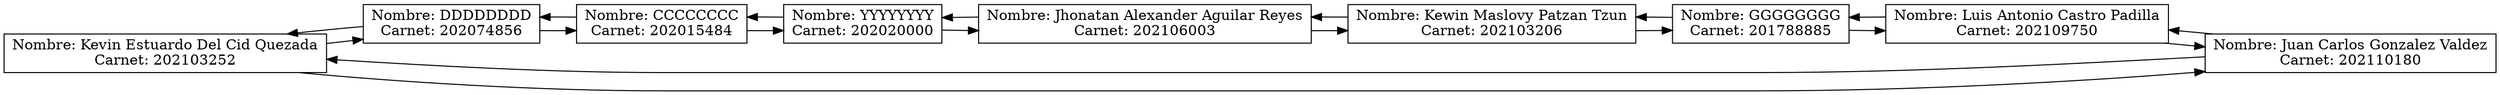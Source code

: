 digraph lista{
rankdir=LR;
node[shape = record];
nodo0[label="Nombre: Kevin Estuardo Del Cid Quezada\nCarnet: 202103252"];
nodo1[label="Nombre: DDDDDDDD\nCarnet: 202074856"];
nodo2[label="Nombre: CCCCCCCC\nCarnet: 202015484"];
nodo3[label="Nombre: YYYYYYYY\nCarnet: 202020000"];
nodo4[label="Nombre: Jhonatan Alexander Aguilar Reyes\nCarnet: 202106003"];
nodo5[label="Nombre: Kewin Maslovy Patzan Tzun\nCarnet: 202103206"];
nodo6[label="Nombre: GGGGGGGG\nCarnet: 201788885"];
nodo7[label="Nombre: Luis Antonio Castro Padilla\nCarnet: 202109750"];
nodo8[label="Nombre: Juan Carlos Gonzalez Valdez\nCarnet: 202110180"];
nodo0->nodo1;
nodo1->nodo0;
nodo1->nodo2;
nodo2->nodo1;
nodo2->nodo3;
nodo3->nodo2;
nodo3->nodo4;
nodo4->nodo3;
nodo4->nodo5;
nodo5->nodo4;
nodo5->nodo6;
nodo6->nodo5;
nodo6->nodo7;
nodo7->nodo6;
nodo7->nodo8;
nodo8->nodo7;
nodo8->nodo0 
nodo0 -> nodo8
}
